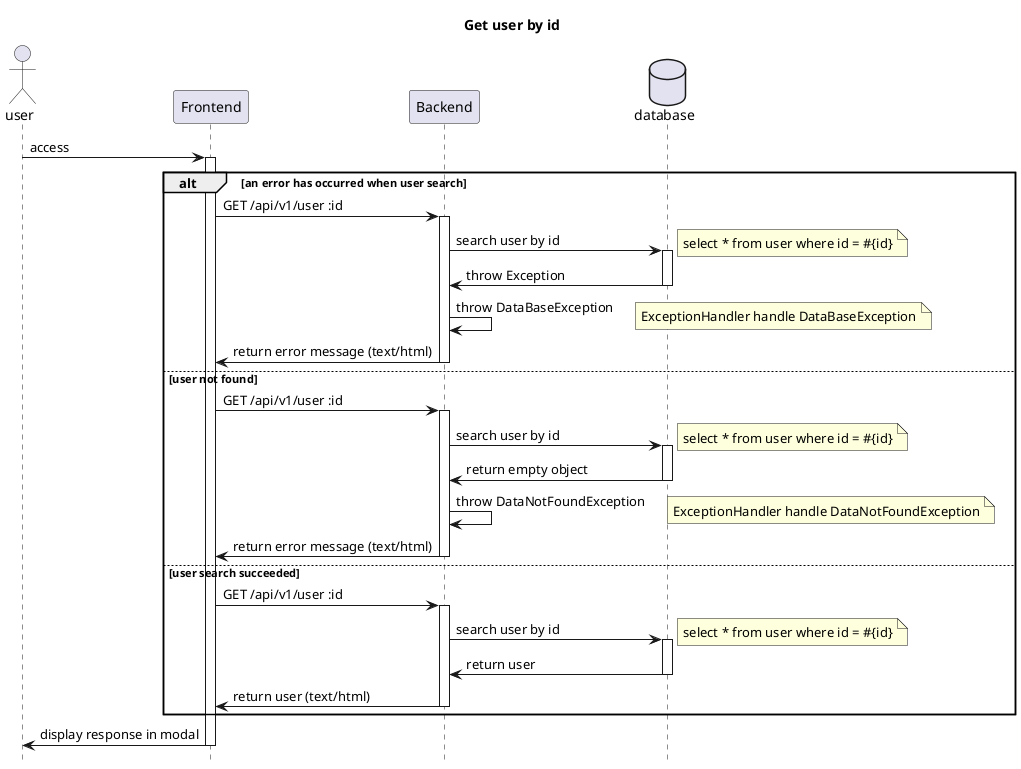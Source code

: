 @startuml Get user by id
title Get user by id

hide footbox
actor user
Participant Frontend as FE
Participant Backend as BE
database database as DB

user -> FE : access
activate FE
  alt an error has occurred when user search
    FE -> BE : GET /api/v1/user :id
    activate BE
      BE -> DB : search user by id
      activate DB
        note right
            select * from user where id = #{id}
        end note
        DB -> BE : throw Exception
      deactivate DB
    BE -> BE : throw DataBaseException
    note right
      ExceptionHandler handle DataBaseException
    end note
    BE -> FE : return error message (text/html)
    deactivate BE
  else user not found
    FE -> BE : GET /api/v1/user :id
    activate BE
      BE -> DB : search user by id
      activate DB
        note right
            select * from user where id = #{id}
        end note
        DB -> BE : return empty object
      deactivate DB
    BE -> BE : throw DataNotFoundException
    note right
      ExceptionHandler handle DataNotFoundException
    end note
    BE -> FE : return error message (text/html)
    deactivate BE
  else user search succeeded
    FE -> BE : GET /api/v1/user :id
    activate BE
      BE -> DB : search user by id
      activate DB
        note right
            select * from user where id = #{id}
        end note
        DB -> BE : return user
      deactivate DB
    BE -> FE : return user (text/html)
    deactivate BE
  end
FE -> user : display response in modal
deactivate FE

@enduml